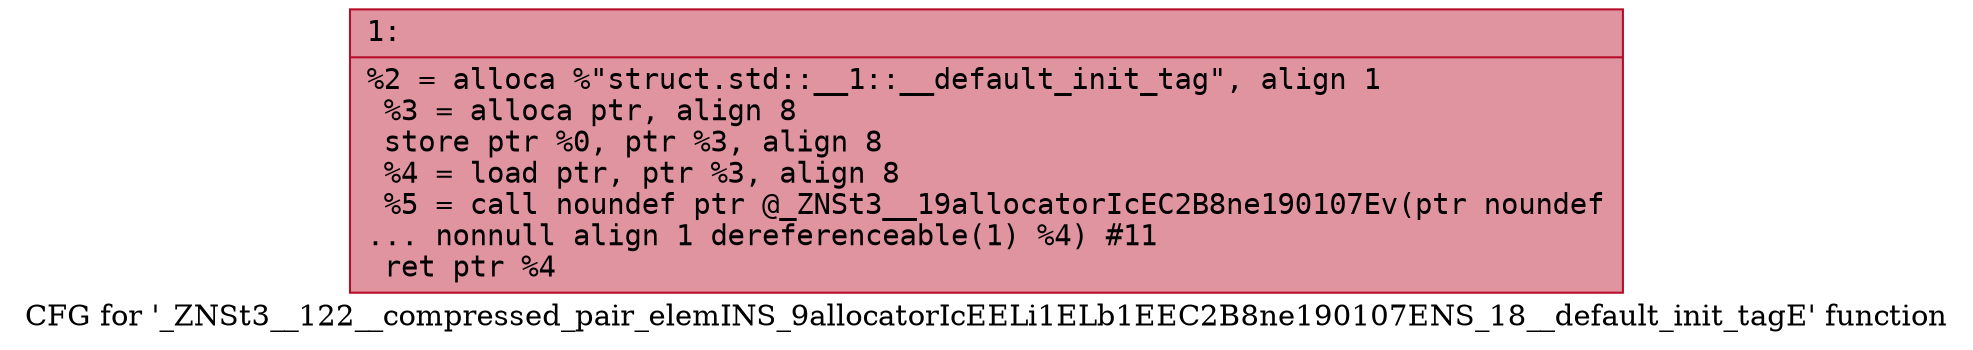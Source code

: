 digraph "CFG for '_ZNSt3__122__compressed_pair_elemINS_9allocatorIcEELi1ELb1EEC2B8ne190107ENS_18__default_init_tagE' function" {
	label="CFG for '_ZNSt3__122__compressed_pair_elemINS_9allocatorIcEELi1ELb1EEC2B8ne190107ENS_18__default_init_tagE' function";

	Node0x6000013994a0 [shape=record,color="#b70d28ff", style=filled, fillcolor="#b70d2870" fontname="Courier",label="{1:\l|  %2 = alloca %\"struct.std::__1::__default_init_tag\", align 1\l  %3 = alloca ptr, align 8\l  store ptr %0, ptr %3, align 8\l  %4 = load ptr, ptr %3, align 8\l  %5 = call noundef ptr @_ZNSt3__19allocatorIcEC2B8ne190107Ev(ptr noundef\l... nonnull align 1 dereferenceable(1) %4) #11\l  ret ptr %4\l}"];
}

